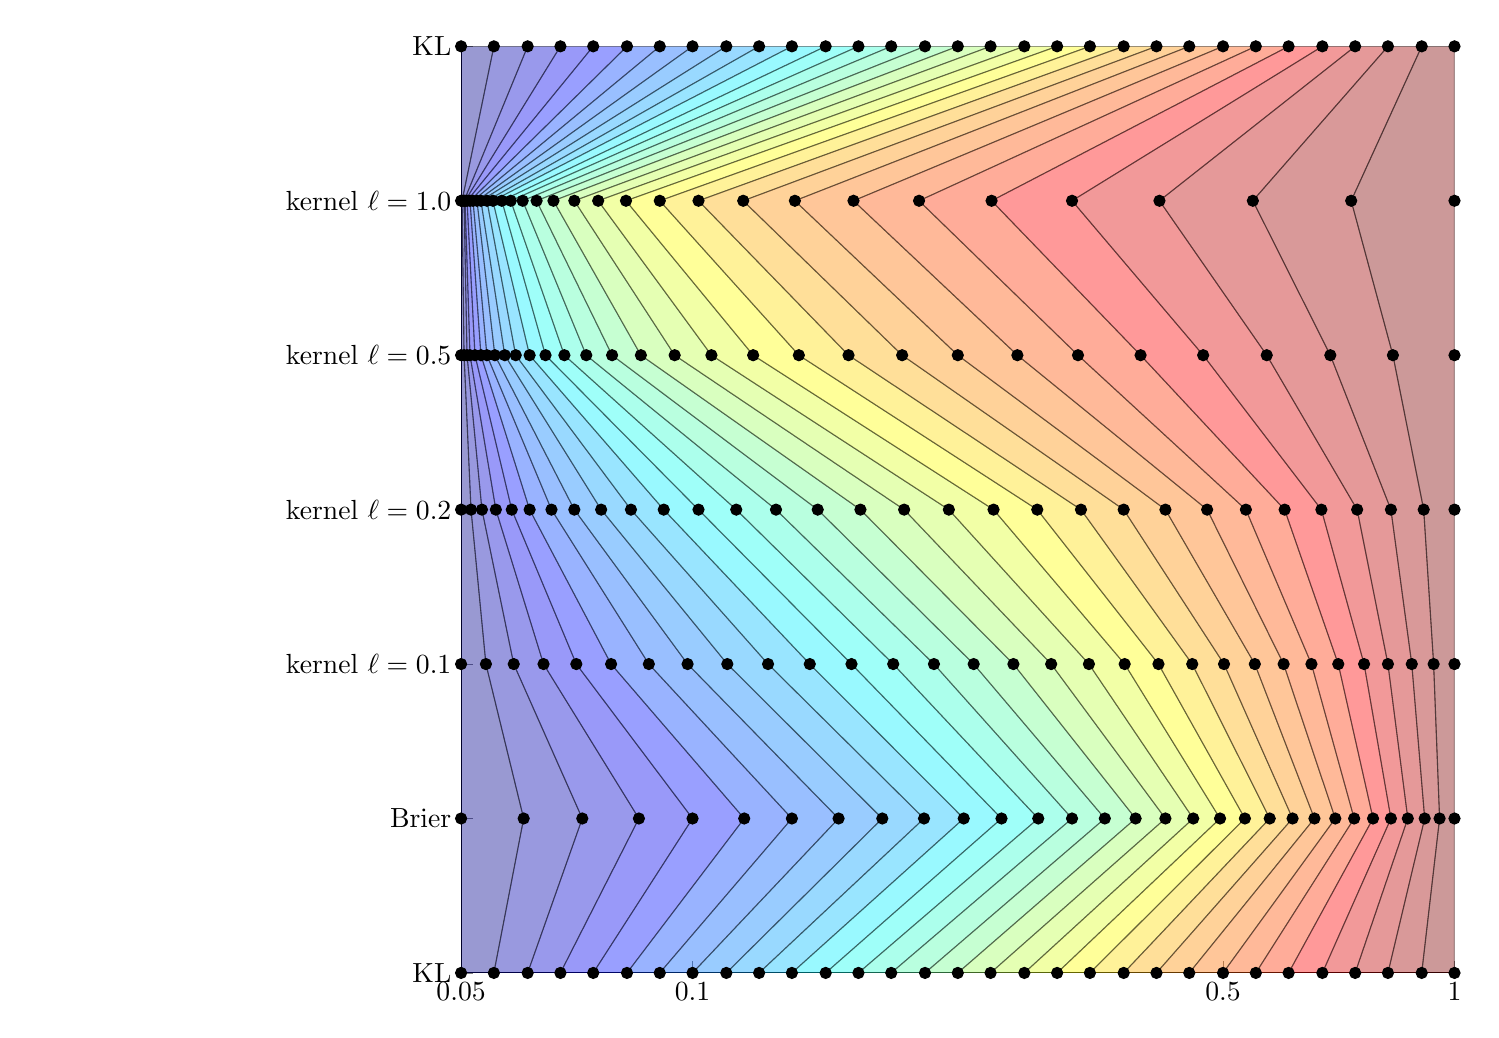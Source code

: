 % This file was created by matlab2tikz v0.2.2.
% Copyright (c) 2008--2012, Nico Schlömer <nico.schloemer@gmail.com>
% All rights reserved.
% 
% The latest updates can be retrieved from
%   http://www.mathworks.com/matlabcentral/fileexchange/22022-matlab2tikz
% where you can also make suggestions and rate matlab2tikz.
% 
% 
% 

% defining custom colors
\definecolor{mycolor1}{rgb}{0,0,0.562}
\definecolor{mycolor2}{rgb}{0,0,0.688}
\definecolor{mycolor3}{rgb}{0,0,0.812}
\definecolor{mycolor4}{rgb}{0,0,0.938}
\definecolor{mycolor5}{rgb}{0,0.062,1}
\definecolor{mycolor6}{rgb}{0,0.25,1}
\definecolor{mycolor7}{rgb}{0,0.375,1}
\definecolor{mycolor8}{rgb}{0,0.5,1}
\definecolor{mycolor9}{rgb}{0,0.625,1}
\definecolor{mycolor10}{rgb}{0,0.75,1}
\definecolor{mycolor11}{rgb}{0,0.938,1}
\definecolor{mycolor12}{rgb}{0.062,1,0.938}
\definecolor{mycolor13}{rgb}{0.188,1,0.812}
\definecolor{mycolor14}{rgb}{0.312,1,0.688}
\definecolor{mycolor15}{rgb}{0.438,1,0.562}
\definecolor{mycolor16}{rgb}{0.625,1,0.375}
\definecolor{mycolor17}{rgb}{0.75,1,0.25}
\definecolor{mycolor18}{rgb}{0.875,1,0.125}
\definecolor{mycolor19}{rgb}{1,1,0}
\definecolor{mycolor20}{rgb}{1,0.875,0}
\definecolor{mycolor21}{rgb}{1,0.688,0}
\definecolor{mycolor22}{rgb}{1,0.562,0}
\definecolor{mycolor23}{rgb}{1,0.438,0}
\definecolor{mycolor24}{rgb}{1,0.312,0}
\definecolor{mycolor25}{rgb}{1,0.188,0}
\definecolor{mycolor26}{rgb}{0.875,0,0}
\definecolor{mycolor27}{rgb}{0.625,0,0}

\begin{tikzpicture}

\begin{axis}[%
view={0}{90},
width=4.967in,
height=4.633in,
scale only axis,
xmin=0, xmax=1,
xtick={0,0.233,0.767,1},
xticklabels={0.05,0.1,0.5,1},
ymin=1, ymax=7,
ytick={1,2,3,4,5,6,7},
yticklabels={KL,Brier,kernel $\ell=0.1$,kernel $\ell=0.2$,kernel $\ell=0.5$,kernel $\ell=1.0$,KL},
axis lines*=left]

\addplot [fill=mycolor1,opacity=4.0e-01,draw=black,forget plot] coordinates{ (0,1)(0,2)(0,3)(0,4)(0,5)(0,6)(0,7)(0.033,7)(0.001,6)(0.003,5)(0.01,4)(0.025,3)(0.063,2)(0.033,1)};

\addplot [fill=mycolor2,opacity=4.0e-01,draw=black,forget plot] coordinates{ (0.033,1)(0.063,2)(0.025,3)(0.01,4)(0.003,5)(0.001,6)(0.033,7)(0.067,7)(0.003,6)(0.006,5)(0.021,4)(0.053,3)(0.122,2)(0.067,1)};

\addplot [fill=mycolor3,opacity=4.0e-01,draw=black,forget plot] coordinates{ (0.067,1)(0.122,2)(0.053,3)(0.021,4)(0.006,5)(0.003,6)(0.067,7)(0.1,7)(0.004,6)(0.009,5)(0.035,4)(0.083,3)(0.179,2)(0.1,1)};

\addplot [fill=mycolor4,opacity=4.0e-01,draw=black,forget plot] coordinates{ (0.1,1)(0.179,2)(0.083,3)(0.035,4)(0.009,5)(0.004,6)(0.1,7)(0.133,7)(0.006,6)(0.014,5)(0.051,4)(0.116,3)(0.233,2)(0.133,1)};

\addplot [fill=mycolor5,opacity=4.0e-01,draw=black,forget plot] coordinates{ (0.133,1)(0.233,2)(0.116,3)(0.051,4)(0.014,5)(0.006,6)(0.133,7)(0.167,7)(0.009,6)(0.02,5)(0.069,4)(0.151,3)(0.285,2)(0.167,1)};

\addplot [fill=mycolor6,opacity=4.0e-01,draw=black,forget plot] coordinates{ (0.167,1)(0.285,2)(0.151,3)(0.069,4)(0.02,5)(0.009,6)(0.167,7)(0.2,7)(0.012,6)(0.026,5)(0.091,4)(0.189,3)(0.333,2)(0.2,1)};

\addplot [fill=mycolor7,opacity=4.0e-01,draw=black,forget plot] coordinates{ (0.2,1)(0.333,2)(0.189,3)(0.091,4)(0.026,5)(0.012,6)(0.2,7)(0.233,7)(0.016,6)(0.034,5)(0.114,4)(0.228,3)(0.38,2)(0.233,1)};

\addplot [fill=mycolor8,opacity=4.0e-01,draw=black,forget plot] coordinates{ (0.233,1)(0.38,2)(0.228,3)(0.114,4)(0.034,5)(0.016,6)(0.233,7)(0.267,7)(0.02,6)(0.044,5)(0.141,4)(0.268,3)(0.424,2)(0.267,1)};

\addplot [fill=mycolor9,opacity=4.0e-01,draw=black,forget plot] coordinates{ (0.267,1)(0.424,2)(0.268,3)(0.141,4)(0.044,5)(0.02,6)(0.267,7)(0.3,7)(0.026,6)(0.055,5)(0.171,4)(0.309,3)(0.466,2)(0.3,1)};

\addplot [fill=mycolor10,opacity=4.0e-01,draw=black,forget plot] coordinates{ (0.3,1)(0.466,2)(0.309,3)(0.171,4)(0.055,5)(0.026,6)(0.3,7)(0.333,7)(0.032,6)(0.069,5)(0.204,4)(0.351,3)(0.506,2)(0.333,1)};

\addplot [fill=mycolor11,opacity=4.0e-01,draw=black,forget plot] coordinates{ (0.333,1)(0.506,2)(0.351,3)(0.204,4)(0.069,5)(0.032,6)(0.333,7)(0.367,7)(0.041,6)(0.085,5)(0.239,4)(0.393,3)(0.544,2)(0.367,1)};

\addplot [fill=mycolor12,opacity=4.0e-01,draw=black,forget plot] coordinates{ (0.367,1)(0.544,2)(0.393,3)(0.239,4)(0.085,5)(0.041,6)(0.367,7)(0.4,7)(0.05,6)(0.104,5)(0.277,4)(0.435,3)(0.581,2)(0.4,1)};

\addplot [fill=mycolor13,opacity=4.0e-01,draw=black,forget plot] coordinates{ (0.4,1)(0.581,2)(0.435,3)(0.277,4)(0.104,5)(0.05,6)(0.4,7)(0.433,7)(0.062,6)(0.126,5)(0.317,4)(0.476,3)(0.615,2)(0.433,1)};

\addplot [fill=mycolor14,opacity=4.0e-01,draw=black,forget plot] coordinates{ (0.433,1)(0.615,2)(0.476,3)(0.317,4)(0.126,5)(0.062,6)(0.433,7)(0.467,7)(0.076,6)(0.152,5)(0.359,4)(0.516,3)(0.648,2)(0.467,1)};

\addplot [fill=mycolor15,opacity=4.0e-01,draw=black,forget plot] coordinates{ (0.467,1)(0.648,2)(0.516,3)(0.359,4)(0.152,5)(0.076,6)(0.467,7)(0.5,7)(0.093,6)(0.181,5)(0.402,4)(0.556,3)(0.679,2)(0.5,1)};

\addplot [fill=mycolor16,opacity=4.0e-01,draw=black,forget plot] coordinates{ (0.5,1)(0.679,2)(0.556,3)(0.402,4)(0.181,5)(0.093,6)(0.5,7)(0.533,7)(0.114,6)(0.215,5)(0.446,4)(0.594,3)(0.709,2)(0.533,1)};

\addplot [fill=mycolor17,opacity=4.0e-01,draw=black,forget plot] coordinates{ (0.533,1)(0.709,2)(0.594,3)(0.446,4)(0.215,5)(0.114,6)(0.533,7)(0.567,7)(0.138,6)(0.252,5)(0.491,4)(0.632,3)(0.737,2)(0.567,1)};

\addplot [fill=mycolor18,opacity=4.0e-01,draw=black,forget plot] coordinates{ (0.567,1)(0.737,2)(0.632,3)(0.491,4)(0.252,5)(0.138,6)(0.567,7)(0.6,7)(0.166,6)(0.294,5)(0.536,4)(0.668,3)(0.764,2)(0.6,1)};

\addplot [fill=mycolor19,opacity=4.0e-01,draw=black,forget plot] coordinates{ (0.6,1)(0.764,2)(0.668,3)(0.536,4)(0.294,5)(0.166,6)(0.6,7)(0.633,7)(0.2,6)(0.34,5)(0.58,4)(0.702,3)(0.789,2)(0.633,1)};

\addplot [fill=mycolor20,opacity=4.0e-01,draw=black,forget plot] coordinates{ (0.633,1)(0.789,2)(0.702,3)(0.58,4)(0.34,5)(0.2,6)(0.633,7)(0.667,7)(0.239,6)(0.39,5)(0.624,4)(0.736,3)(0.814,2)(0.667,1)};

\addplot [fill=mycolor21,opacity=4.0e-01,draw=black,forget plot] coordinates{ (0.667,1)(0.814,2)(0.736,3)(0.624,4)(0.39,5)(0.239,6)(0.667,7)(0.7,7)(0.284,6)(0.444,5)(0.667,4)(0.768,3)(0.837,2)(0.7,1)};

\addplot [fill=mycolor22,opacity=4.0e-01,draw=black,forget plot] coordinates{ (0.7,1)(0.837,2)(0.768,3)(0.667,4)(0.444,5)(0.284,6)(0.7,7)(0.733,7)(0.336,6)(0.5,5)(0.709,4)(0.799,3)(0.859,2)(0.733,1)};

\addplot [fill=mycolor23,opacity=4.0e-01,draw=black,forget plot] coordinates{ (0.733,1)(0.859,2)(0.799,3)(0.709,4)(0.5,5)(0.336,6)(0.733,7)(0.767,7)(0.395,6)(0.56,5)(0.751,4)(0.828,3)(0.88,2)(0.767,1)};

\addplot [fill=mycolor24,opacity=4.0e-01,draw=black,forget plot] coordinates{ (0.767,1)(0.88,2)(0.828,3)(0.751,4)(0.56,5)(0.395,6)(0.767,7)(0.8,7)(0.461,6)(0.621,5)(0.79,4)(0.856,3)(0.899,2)(0.8,1)};

\addplot [fill=mycolor25,opacity=4.0e-01,draw=black,forget plot] coordinates{ (0.8,1)(0.899,2)(0.856,3)(0.79,4)(0.621,5)(0.461,6)(0.8,7)(0.833,7)(0.534,6)(0.684,5)(0.829,4)(0.883,3)(0.918,2)(0.833,1)};

\addplot [fill=red,opacity=4.0e-01,draw=black,forget plot] coordinates{ (0.833,1)(0.918,2)(0.883,3)(0.829,4)(0.684,5)(0.534,6)(0.833,7)(0.867,7)(0.615,6)(0.747,5)(0.866,4)(0.909,3)(0.936,2)(0.867,1)};

\addplot [fill=mycolor26,opacity=4.0e-01,draw=black,forget plot] coordinates{ (0.867,1)(0.936,2)(0.909,3)(0.866,4)(0.747,5)(0.615,6)(0.867,7)(0.9,7)(0.703,6)(0.811,5)(0.902,4)(0.933,3)(0.953,2)(0.9,1)};

\addplot [fill=red!75!black,opacity=4.0e-01,draw=black,forget plot] coordinates{ (0.9,1)(0.953,2)(0.933,3)(0.902,4)(0.811,5)(0.703,6)(0.9,7)(0.933,7)(0.797,6)(0.875,5)(0.936,4)(0.957,3)(0.97,2)(0.933,1)};

\addplot [fill=mycolor27,opacity=4.0e-01,draw=black,forget plot] coordinates{ (0.933,1)(0.97,2)(0.957,3)(0.936,4)(0.875,5)(0.797,6)(0.933,7)(0.967,7)(0.896,6)(0.938,5)(0.969,4)(0.979,3)(0.985,2)(0.967,1)};

\addplot [fill=red!50!black,opacity=4.0e-01,draw=black,forget plot] coordinates{ (0.967,1)(0.985,2)(0.979,3)(0.969,4)(0.938,5)(0.896,6)(0.967,7)(1,7)(1,6)(1,5)(1,4)(1,3)(1,2)(1,1)};
\addplot [
color=black,
only marks,
mark=*,
mark options={solid},
forget plot
]
coordinates{
 (0,1)(0.033,1)(0.067,1)(0.1,1)(0.133,1)(0.167,1)(0.2,1)(0.233,1)(0.267,1)(0.3,1)(0.333,1)(0.367,1)(0.4,1)(0.433,1)(0.467,1)(0.5,1)(0.533,1)(0.567,1)(0.6,1)(0.633,1)(0.667,1)(0.7,1)(0.733,1)(0.767,1)(0.8,1)(0.833,1)(0.867,1)(0.9,1)(0.933,1)(0.967,1)(1,1) 
};
\addplot [
color=black,
only marks,
mark=*,
mark options={solid},
forget plot
]
coordinates{
 (0,2)(0.063,2)(0.122,2)(0.179,2)(0.233,2)(0.285,2)(0.333,2)(0.38,2)(0.424,2)(0.466,2)(0.506,2)(0.544,2)(0.581,2)(0.615,2)(0.648,2)(0.679,2)(0.709,2)(0.737,2)(0.764,2)(0.789,2)(0.814,2)(0.837,2)(0.859,2)(0.88,2)(0.899,2)(0.918,2)(0.936,2)(0.953,2)(0.97,2)(0.985,2)(1,2) 
};
\addplot [
color=black,
only marks,
mark=*,
mark options={solid},
forget plot
]
coordinates{
 (0,3)(0.025,3)(0.053,3)(0.083,3)(0.116,3)(0.151,3)(0.189,3)(0.228,3)(0.268,3)(0.309,3)(0.351,3)(0.393,3)(0.435,3)(0.476,3)(0.516,3)(0.556,3)(0.594,3)(0.632,3)(0.668,3)(0.702,3)(0.736,3)(0.768,3)(0.799,3)(0.828,3)(0.856,3)(0.883,3)(0.909,3)(0.933,3)(0.957,3)(0.979,3)(1,3) 
};
\addplot [
color=black,
only marks,
mark=*,
mark options={solid},
forget plot
]
coordinates{
 (0,4)(0.01,4)(0.021,4)(0.035,4)(0.051,4)(0.069,4)(0.091,4)(0.114,4)(0.141,4)(0.171,4)(0.204,4)(0.239,4)(0.277,4)(0.317,4)(0.359,4)(0.402,4)(0.446,4)(0.491,4)(0.536,4)(0.58,4)(0.624,4)(0.667,4)(0.709,4)(0.751,4)(0.79,4)(0.829,4)(0.866,4)(0.902,4)(0.936,4)(0.969,4)(1,4) 
};
\addplot [
color=black,
only marks,
mark=*,
mark options={solid},
forget plot
]
coordinates{
 (0,5)(0.003,5)(0.006,5)(0.009,5)(0.014,5)(0.02,5)(0.026,5)(0.034,5)(0.044,5)(0.055,5)(0.069,5)(0.085,5)(0.104,5)(0.126,5)(0.152,5)(0.181,5)(0.215,5)(0.252,5)(0.294,5)(0.34,5)(0.39,5)(0.444,5)(0.5,5)(0.56,5)(0.621,5)(0.684,5)(0.747,5)(0.811,5)(0.875,5)(0.938,5)(1,5) 
};
\addplot [
color=black,
only marks,
mark=*,
mark options={solid},
forget plot
]
coordinates{
 (0,6)(0.001,6)(0.003,6)(0.004,6)(0.006,6)(0.009,6)(0.012,6)(0.016,6)(0.02,6)(0.026,6)(0.032,6)(0.041,6)(0.05,6)(0.062,6)(0.076,6)(0.093,6)(0.114,6)(0.138,6)(0.166,6)(0.2,6)(0.239,6)(0.284,6)(0.336,6)(0.395,6)(0.461,6)(0.534,6)(0.615,6)(0.703,6)(0.797,6)(0.896,6)(1,6) 
};
\addplot [
color=black,
only marks,
mark=*,
mark options={solid},
forget plot
]
coordinates{
 (0,7)(0.033,7)(0.067,7)(0.1,7)(0.133,7)(0.167,7)(0.2,7)(0.233,7)(0.267,7)(0.3,7)(0.333,7)(0.367,7)(0.4,7)(0.433,7)(0.467,7)(0.5,7)(0.533,7)(0.567,7)(0.6,7)(0.633,7)(0.667,7)(0.7,7)(0.733,7)(0.767,7)(0.8,7)(0.833,7)(0.867,7)(0.9,7)(0.933,7)(0.967,7)(1,7) 
};
\end{axis}
\end{tikzpicture}%